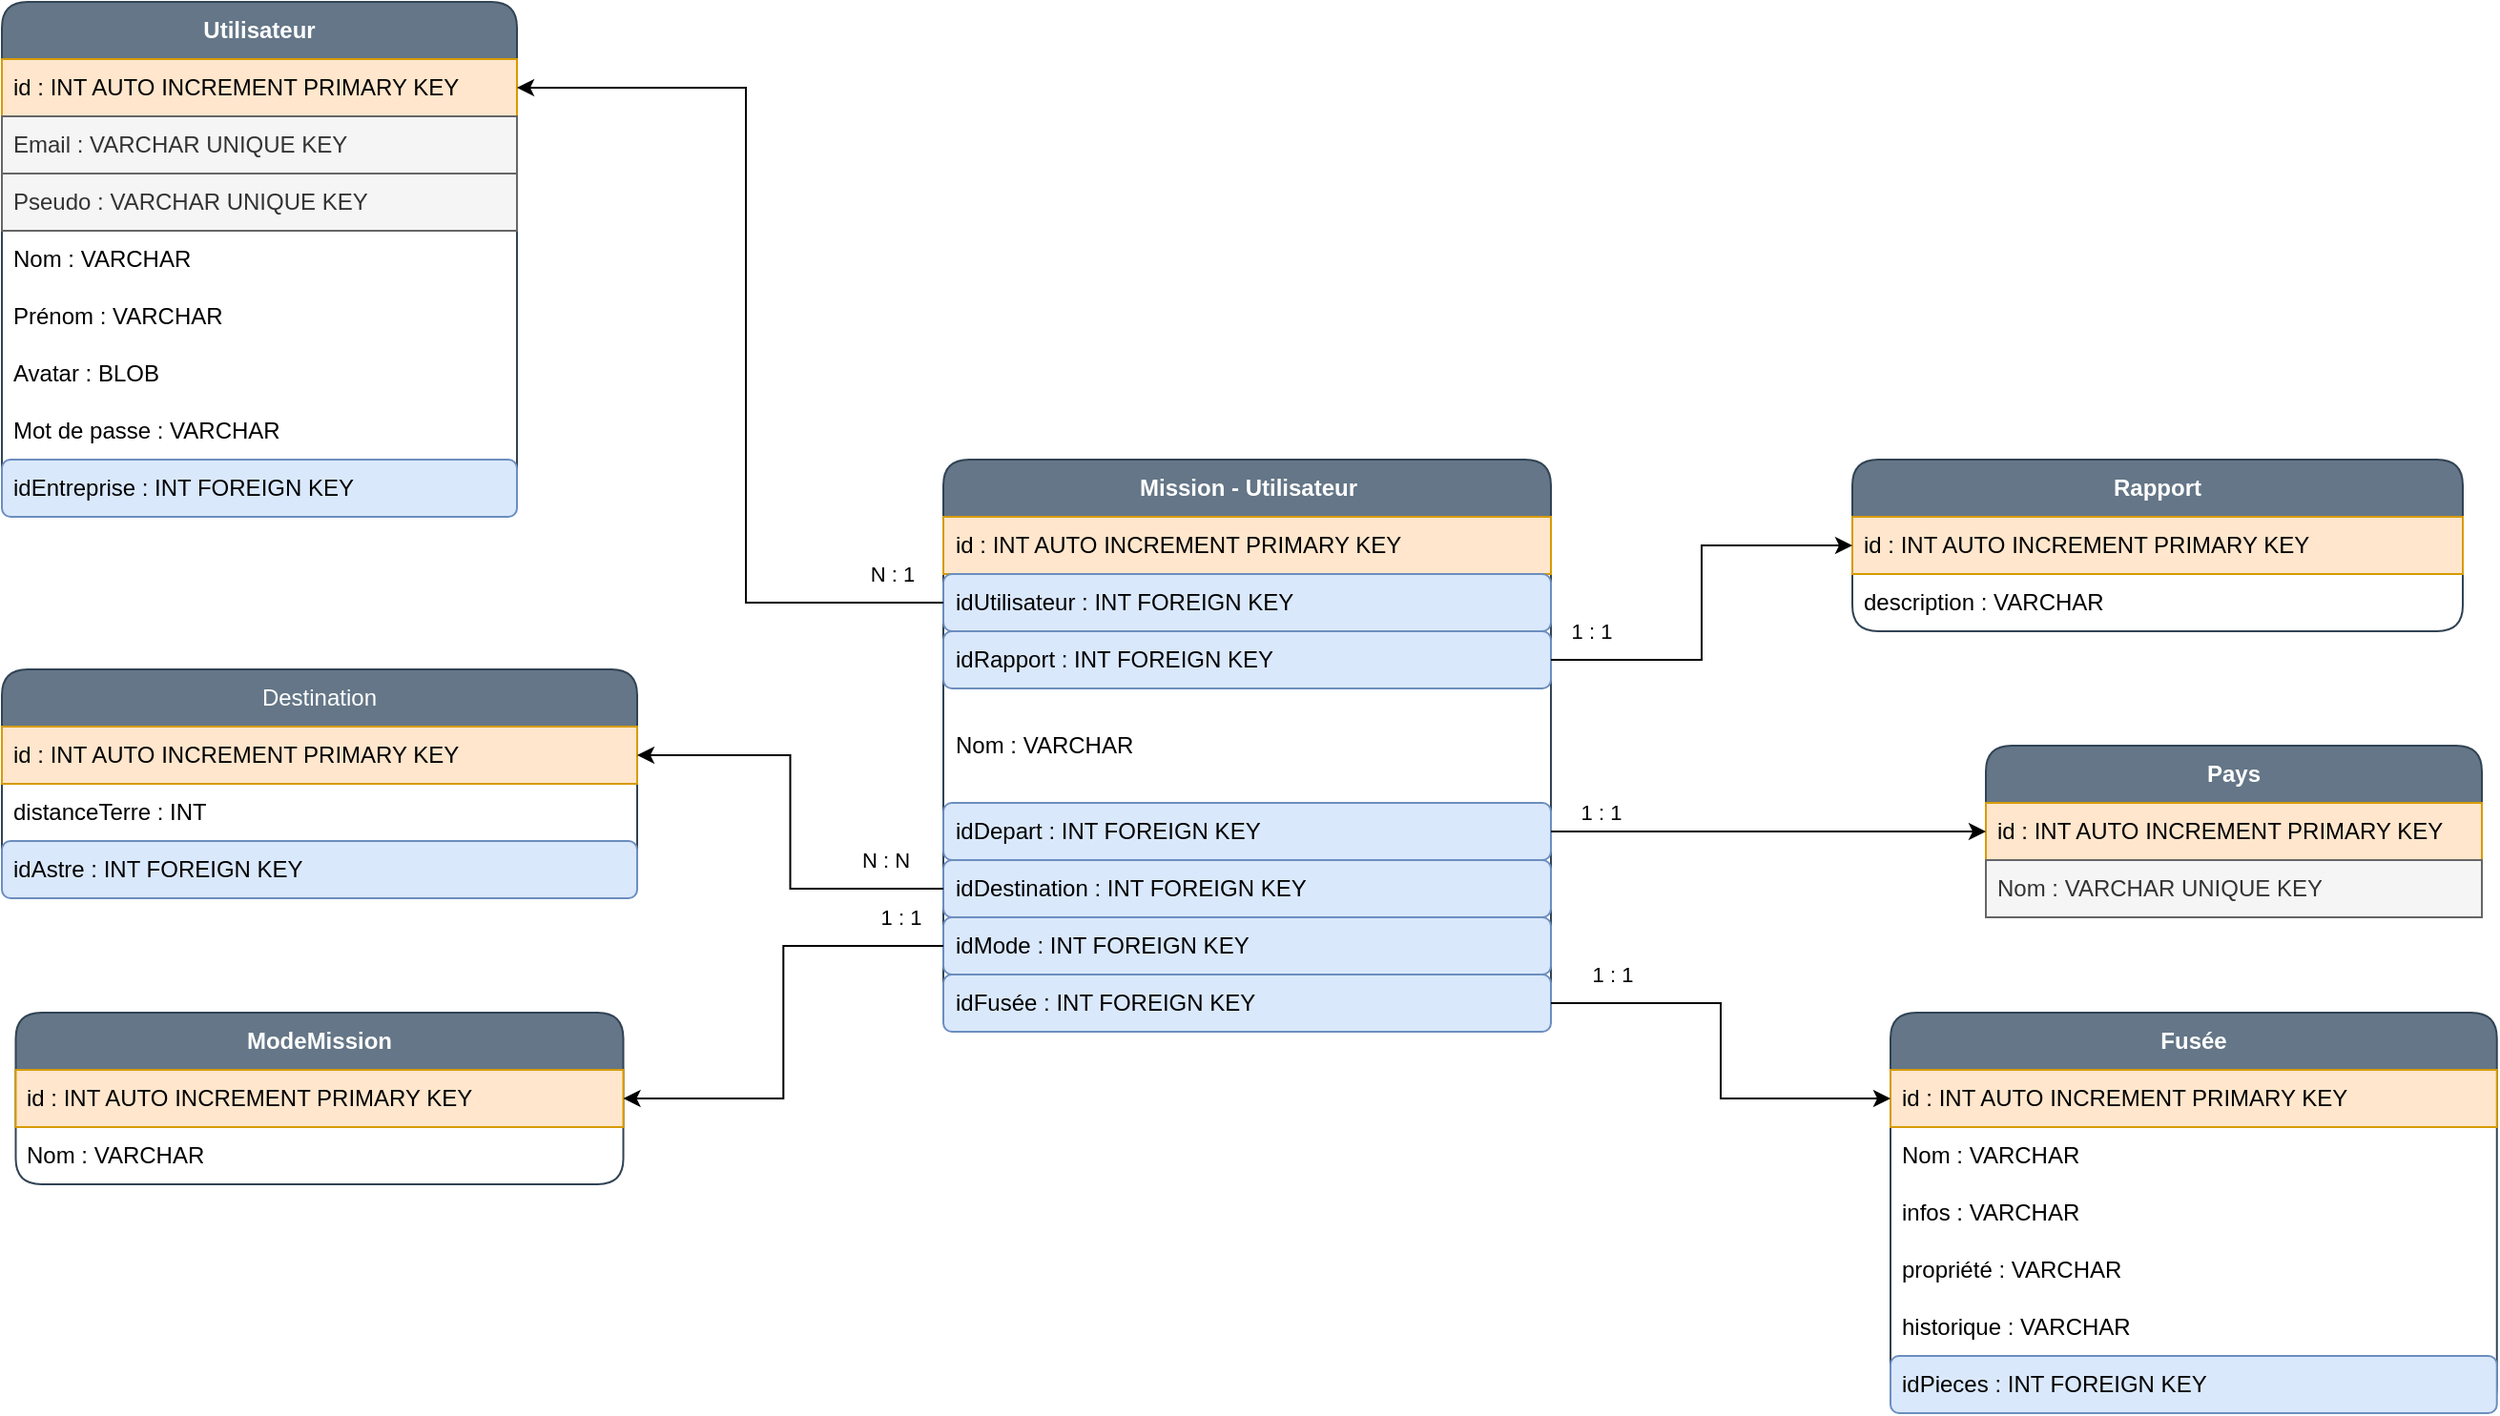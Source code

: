<mxfile version="20.6.0" type="device"><diagram id="ipWDzRAndh9iR1hz0mHY" name="Page-1"><mxGraphModel dx="1924" dy="986" grid="1" gridSize="10" guides="1" tooltips="1" connect="1" arrows="1" fold="1" page="1" pageScale="1" pageWidth="827" pageHeight="1169" math="0" shadow="0"><root><mxCell id="0"/><mxCell id="1" parent="0"/><mxCell id="HCTcj7T49-EHnTnbfIi--1" value="&lt;b&gt;Utilisateur&lt;/b&gt;" style="swimlane;fontStyle=0;childLayout=stackLayout;horizontal=1;startSize=30;horizontalStack=0;resizeParent=1;resizeParentMax=0;resizeLast=0;collapsible=1;marginBottom=0;whiteSpace=wrap;html=1;rounded=1;fillColor=#647687;strokeColor=#314354;fontColor=#ffffff;" vertex="1" parent="1"><mxGeometry x="310" y="360" width="270" height="270" as="geometry"/></mxCell><mxCell id="HCTcj7T49-EHnTnbfIi--2" value="id : INT AUTO INCREMENT PRIMARY KEY" style="text;strokeColor=#d79b00;fillColor=#ffe6cc;align=left;verticalAlign=middle;spacingLeft=4;spacingRight=4;overflow=hidden;points=[[0,0.5],[1,0.5]];portConstraint=eastwest;rotatable=0;whiteSpace=wrap;html=1;" vertex="1" parent="HCTcj7T49-EHnTnbfIi--1"><mxGeometry y="30" width="270" height="30" as="geometry"/></mxCell><mxCell id="HCTcj7T49-EHnTnbfIi--3" value="Email : VARCHAR UNIQUE KEY" style="text;strokeColor=#666666;fillColor=#f5f5f5;align=left;verticalAlign=middle;spacingLeft=4;spacingRight=4;overflow=hidden;points=[[0,0.5],[1,0.5]];portConstraint=eastwest;rotatable=0;whiteSpace=wrap;html=1;fontColor=#333333;" vertex="1" parent="HCTcj7T49-EHnTnbfIi--1"><mxGeometry y="60" width="270" height="30" as="geometry"/></mxCell><mxCell id="HCTcj7T49-EHnTnbfIi--4" value="Pseudo : VARCHAR UNIQUE KEY" style="text;strokeColor=#666666;fillColor=#f5f5f5;align=left;verticalAlign=middle;spacingLeft=4;spacingRight=4;overflow=hidden;points=[[0,0.5],[1,0.5]];portConstraint=eastwest;rotatable=0;whiteSpace=wrap;html=1;fontColor=#333333;" vertex="1" parent="HCTcj7T49-EHnTnbfIi--1"><mxGeometry y="90" width="270" height="30" as="geometry"/></mxCell><mxCell id="HCTcj7T49-EHnTnbfIi--5" value="Nom : VARCHAR" style="text;strokeColor=none;fillColor=none;align=left;verticalAlign=middle;spacingLeft=4;spacingRight=4;overflow=hidden;points=[[0,0.5],[1,0.5]];portConstraint=eastwest;rotatable=0;whiteSpace=wrap;html=1;" vertex="1" parent="HCTcj7T49-EHnTnbfIi--1"><mxGeometry y="120" width="270" height="30" as="geometry"/></mxCell><mxCell id="HCTcj7T49-EHnTnbfIi--6" value="Prénom : VARCHAR" style="text;strokeColor=none;fillColor=none;align=left;verticalAlign=middle;spacingLeft=4;spacingRight=4;overflow=hidden;points=[[0,0.5],[1,0.5]];portConstraint=eastwest;rotatable=0;whiteSpace=wrap;html=1;" vertex="1" parent="HCTcj7T49-EHnTnbfIi--1"><mxGeometry y="150" width="270" height="30" as="geometry"/></mxCell><mxCell id="HCTcj7T49-EHnTnbfIi--7" value="Avatar : BLOB" style="text;strokeColor=none;fillColor=none;align=left;verticalAlign=middle;spacingLeft=4;spacingRight=4;overflow=hidden;points=[[0,0.5],[1,0.5]];portConstraint=eastwest;rotatable=0;whiteSpace=wrap;html=1;" vertex="1" parent="HCTcj7T49-EHnTnbfIi--1"><mxGeometry y="180" width="270" height="30" as="geometry"/></mxCell><mxCell id="HCTcj7T49-EHnTnbfIi--8" value="Mot de passe : VARCHAR" style="text;strokeColor=none;fillColor=none;align=left;verticalAlign=middle;spacingLeft=4;spacingRight=4;overflow=hidden;points=[[0,0.5],[1,0.5]];portConstraint=eastwest;rotatable=0;whiteSpace=wrap;html=1;" vertex="1" parent="HCTcj7T49-EHnTnbfIi--1"><mxGeometry y="210" width="270" height="30" as="geometry"/></mxCell><mxCell id="HCTcj7T49-EHnTnbfIi--9" value="idEntreprise : INT FOREIGN KEY" style="text;strokeColor=#6c8ebf;fillColor=#dae8fc;align=left;verticalAlign=middle;spacingLeft=4;spacingRight=4;overflow=hidden;points=[[0,0.5],[1,0.5]];portConstraint=eastwest;rotatable=0;whiteSpace=wrap;html=1;rounded=1;" vertex="1" parent="HCTcj7T49-EHnTnbfIi--1"><mxGeometry y="240" width="270" height="30" as="geometry"/></mxCell><mxCell id="HCTcj7T49-EHnTnbfIi--10" value="&lt;b&gt;Rapport&lt;/b&gt;" style="swimlane;fontStyle=0;childLayout=stackLayout;horizontal=1;startSize=30;horizontalStack=0;resizeParent=1;resizeParentMax=0;resizeLast=0;collapsible=1;marginBottom=0;whiteSpace=wrap;html=1;rounded=1;fillColor=#647687;fontColor=#ffffff;strokeColor=#314354;" vertex="1" parent="1"><mxGeometry x="1280" y="600" width="320" height="90" as="geometry"/></mxCell><mxCell id="HCTcj7T49-EHnTnbfIi--11" value="id : INT AUTO INCREMENT PRIMARY KEY" style="text;strokeColor=#d79b00;fillColor=#ffe6cc;align=left;verticalAlign=middle;spacingLeft=4;spacingRight=4;overflow=hidden;points=[[0,0.5],[1,0.5]];portConstraint=eastwest;rotatable=0;whiteSpace=wrap;html=1;" vertex="1" parent="HCTcj7T49-EHnTnbfIi--10"><mxGeometry y="30" width="320" height="30" as="geometry"/></mxCell><mxCell id="HCTcj7T49-EHnTnbfIi--12" value="description : VARCHAR" style="text;strokeColor=none;fillColor=none;align=left;verticalAlign=middle;spacingLeft=4;spacingRight=4;overflow=hidden;points=[[0,0.5],[1,0.5]];portConstraint=eastwest;rotatable=0;whiteSpace=wrap;html=1;rounded=1;" vertex="1" parent="HCTcj7T49-EHnTnbfIi--10"><mxGeometry y="60" width="320" height="30" as="geometry"/></mxCell><mxCell id="HCTcj7T49-EHnTnbfIi--13" value="&lt;b&gt;Pays&lt;/b&gt;" style="swimlane;fontStyle=0;childLayout=stackLayout;horizontal=1;startSize=30;horizontalStack=0;resizeParent=1;resizeParentMax=0;resizeLast=0;collapsible=1;marginBottom=0;whiteSpace=wrap;html=1;rounded=1;fillColor=#647687;fontColor=#ffffff;strokeColor=#314354;" vertex="1" parent="1"><mxGeometry x="1350" y="750" width="260" height="90" as="geometry"/></mxCell><mxCell id="HCTcj7T49-EHnTnbfIi--14" value="id : INT AUTO INCREMENT PRIMARY KEY" style="text;strokeColor=#d79b00;fillColor=#ffe6cc;align=left;verticalAlign=middle;spacingLeft=4;spacingRight=4;overflow=hidden;points=[[0,0.5],[1,0.5]];portConstraint=eastwest;rotatable=0;whiteSpace=wrap;html=1;" vertex="1" parent="HCTcj7T49-EHnTnbfIi--13"><mxGeometry y="30" width="260" height="30" as="geometry"/></mxCell><mxCell id="HCTcj7T49-EHnTnbfIi--15" value="Nom : VARCHAR UNIQUE KEY" style="text;strokeColor=#666666;fillColor=#f5f5f5;align=left;verticalAlign=middle;spacingLeft=4;spacingRight=4;overflow=hidden;points=[[0,0.5],[1,0.5]];portConstraint=eastwest;rotatable=0;whiteSpace=wrap;html=1;fontColor=#333333;" vertex="1" parent="HCTcj7T49-EHnTnbfIi--13"><mxGeometry y="60" width="260" height="30" as="geometry"/></mxCell><mxCell id="HCTcj7T49-EHnTnbfIi--16" value="Destination" style="swimlane;fontStyle=0;childLayout=stackLayout;horizontal=1;startSize=30;horizontalStack=0;resizeParent=1;resizeParentMax=0;resizeLast=0;collapsible=1;marginBottom=0;whiteSpace=wrap;html=1;rounded=1;fillColor=#647687;fontColor=#ffffff;strokeColor=#314354;" vertex="1" parent="1"><mxGeometry x="310" y="710" width="333" height="120" as="geometry"/></mxCell><mxCell id="HCTcj7T49-EHnTnbfIi--17" value="id : INT AUTO INCREMENT PRIMARY KEY" style="text;strokeColor=#d79b00;fillColor=#ffe6cc;align=left;verticalAlign=middle;spacingLeft=4;spacingRight=4;overflow=hidden;points=[[0,0.5],[1,0.5]];portConstraint=eastwest;rotatable=0;whiteSpace=wrap;html=1;" vertex="1" parent="HCTcj7T49-EHnTnbfIi--16"><mxGeometry y="30" width="333" height="30" as="geometry"/></mxCell><mxCell id="HCTcj7T49-EHnTnbfIi--18" value="distanceTerre : INT" style="text;strokeColor=none;fillColor=none;align=left;verticalAlign=middle;spacingLeft=4;spacingRight=4;overflow=hidden;points=[[0,0.5],[1,0.5]];portConstraint=eastwest;rotatable=0;whiteSpace=wrap;html=1;rounded=1;" vertex="1" parent="HCTcj7T49-EHnTnbfIi--16"><mxGeometry y="60" width="333" height="30" as="geometry"/></mxCell><mxCell id="HCTcj7T49-EHnTnbfIi--19" value="idAstre : INT FOREIGN KEY" style="text;strokeColor=#6c8ebf;fillColor=#dae8fc;align=left;verticalAlign=middle;spacingLeft=4;spacingRight=4;overflow=hidden;points=[[0,0.5],[1,0.5]];portConstraint=eastwest;rotatable=0;whiteSpace=wrap;html=1;rounded=1;" vertex="1" parent="HCTcj7T49-EHnTnbfIi--16"><mxGeometry y="90" width="333" height="30" as="geometry"/></mxCell><mxCell id="HCTcj7T49-EHnTnbfIi--20" value="&lt;b&gt;Fusée&lt;/b&gt;" style="swimlane;fontStyle=0;childLayout=stackLayout;horizontal=1;startSize=30;horizontalStack=0;resizeParent=1;resizeParentMax=0;resizeLast=0;collapsible=1;marginBottom=0;whiteSpace=wrap;html=1;rounded=1;fillColor=#647687;fontColor=#ffffff;strokeColor=#314354;" vertex="1" parent="1"><mxGeometry x="1300.0" y="890" width="317.87" height="210" as="geometry"/></mxCell><mxCell id="HCTcj7T49-EHnTnbfIi--21" value="id : INT AUTO INCREMENT PRIMARY KEY" style="text;strokeColor=#d79b00;fillColor=#ffe6cc;align=left;verticalAlign=middle;spacingLeft=4;spacingRight=4;overflow=hidden;points=[[0,0.5],[1,0.5]];portConstraint=eastwest;rotatable=0;whiteSpace=wrap;html=1;" vertex="1" parent="HCTcj7T49-EHnTnbfIi--20"><mxGeometry y="30" width="317.87" height="30" as="geometry"/></mxCell><mxCell id="HCTcj7T49-EHnTnbfIi--22" value="Nom : VARCHAR" style="text;strokeColor=none;fillColor=none;align=left;verticalAlign=middle;spacingLeft=4;spacingRight=4;overflow=hidden;points=[[0,0.5],[1,0.5]];portConstraint=eastwest;rotatable=0;whiteSpace=wrap;html=1;" vertex="1" parent="HCTcj7T49-EHnTnbfIi--20"><mxGeometry y="60" width="317.87" height="30" as="geometry"/></mxCell><mxCell id="HCTcj7T49-EHnTnbfIi--23" value="infos : VARCHAR" style="text;strokeColor=none;fillColor=none;align=left;verticalAlign=middle;spacingLeft=4;spacingRight=4;overflow=hidden;points=[[0,0.5],[1,0.5]];portConstraint=eastwest;rotatable=0;whiteSpace=wrap;html=1;rounded=1;" vertex="1" parent="HCTcj7T49-EHnTnbfIi--20"><mxGeometry y="90" width="317.87" height="30" as="geometry"/></mxCell><mxCell id="HCTcj7T49-EHnTnbfIi--24" value="propriété : VARCHAR" style="text;strokeColor=none;fillColor=none;align=left;verticalAlign=middle;spacingLeft=4;spacingRight=4;overflow=hidden;points=[[0,0.5],[1,0.5]];portConstraint=eastwest;rotatable=0;whiteSpace=wrap;html=1;rounded=1;" vertex="1" parent="HCTcj7T49-EHnTnbfIi--20"><mxGeometry y="120" width="317.87" height="30" as="geometry"/></mxCell><mxCell id="HCTcj7T49-EHnTnbfIi--25" value="historique : VARCHAR" style="text;strokeColor=none;fillColor=none;align=left;verticalAlign=middle;spacingLeft=4;spacingRight=4;overflow=hidden;points=[[0,0.5],[1,0.5]];portConstraint=eastwest;rotatable=0;whiteSpace=wrap;html=1;rounded=1;" vertex="1" parent="HCTcj7T49-EHnTnbfIi--20"><mxGeometry y="150" width="317.87" height="30" as="geometry"/></mxCell><mxCell id="HCTcj7T49-EHnTnbfIi--26" value="idPieces : INT FOREIGN KEY" style="text;strokeColor=#6c8ebf;fillColor=#dae8fc;align=left;verticalAlign=middle;spacingLeft=4;spacingRight=4;overflow=hidden;points=[[0,0.5],[1,0.5]];portConstraint=eastwest;rotatable=0;whiteSpace=wrap;html=1;rounded=1;" vertex="1" parent="HCTcj7T49-EHnTnbfIi--20"><mxGeometry y="180" width="317.87" height="30" as="geometry"/></mxCell><mxCell id="HCTcj7T49-EHnTnbfIi--27" value="&lt;b&gt;Mission - Utilisateur&lt;/b&gt;" style="swimlane;fontStyle=0;childLayout=stackLayout;horizontal=1;startSize=30;horizontalStack=0;resizeParent=1;resizeParentMax=0;resizeLast=0;collapsible=1;marginBottom=0;whiteSpace=wrap;html=1;rounded=1;fillColor=#647687;fontColor=#ffffff;strokeColor=#314354;" vertex="1" parent="1"><mxGeometry x="803.5" y="600" width="318.5" height="300" as="geometry"/></mxCell><mxCell id="HCTcj7T49-EHnTnbfIi--28" value="id : INT AUTO INCREMENT PRIMARY KEY" style="text;strokeColor=#d79b00;fillColor=#ffe6cc;align=left;verticalAlign=middle;spacingLeft=4;spacingRight=4;overflow=hidden;points=[[0,0.5],[1,0.5]];portConstraint=eastwest;rotatable=0;whiteSpace=wrap;html=1;" vertex="1" parent="HCTcj7T49-EHnTnbfIi--27"><mxGeometry y="30" width="318.5" height="30" as="geometry"/></mxCell><mxCell id="HCTcj7T49-EHnTnbfIi--29" value="idUtilisateur : INT FOREIGN KEY" style="text;strokeColor=#6c8ebf;fillColor=#dae8fc;align=left;verticalAlign=middle;spacingLeft=4;spacingRight=4;overflow=hidden;points=[[0,0.5],[1,0.5]];portConstraint=eastwest;rotatable=0;whiteSpace=wrap;html=1;rounded=1;" vertex="1" parent="HCTcj7T49-EHnTnbfIi--27"><mxGeometry y="60" width="318.5" height="30" as="geometry"/></mxCell><mxCell id="HCTcj7T49-EHnTnbfIi--30" value="idRapport : INT FOREIGN KEY" style="text;strokeColor=#6c8ebf;fillColor=#dae8fc;align=left;verticalAlign=middle;spacingLeft=4;spacingRight=4;overflow=hidden;points=[[0,0.5],[1,0.5]];portConstraint=eastwest;rotatable=0;whiteSpace=wrap;html=1;rounded=1;" vertex="1" parent="HCTcj7T49-EHnTnbfIi--27"><mxGeometry y="90" width="318.5" height="30" as="geometry"/></mxCell><mxCell id="HCTcj7T49-EHnTnbfIi--31" value="Nom : VARCHAR" style="text;strokeColor=none;fillColor=none;align=left;verticalAlign=middle;spacingLeft=4;spacingRight=4;overflow=hidden;points=[[0,0.5],[1,0.5]];portConstraint=eastwest;rotatable=0;whiteSpace=wrap;html=1;" vertex="1" parent="HCTcj7T49-EHnTnbfIi--27"><mxGeometry y="120" width="318.5" height="60" as="geometry"/></mxCell><mxCell id="HCTcj7T49-EHnTnbfIi--32" value="idDepart : INT FOREIGN KEY" style="text;strokeColor=#6c8ebf;fillColor=#dae8fc;align=left;verticalAlign=middle;spacingLeft=4;spacingRight=4;overflow=hidden;points=[[0,0.5],[1,0.5]];portConstraint=eastwest;rotatable=0;whiteSpace=wrap;html=1;rounded=1;" vertex="1" parent="HCTcj7T49-EHnTnbfIi--27"><mxGeometry y="180" width="318.5" height="30" as="geometry"/></mxCell><mxCell id="HCTcj7T49-EHnTnbfIi--33" value="idDestination : INT FOREIGN KEY" style="text;strokeColor=#6c8ebf;fillColor=#dae8fc;align=left;verticalAlign=middle;spacingLeft=4;spacingRight=4;overflow=hidden;points=[[0,0.5],[1,0.5]];portConstraint=eastwest;rotatable=0;whiteSpace=wrap;html=1;rounded=1;" vertex="1" parent="HCTcj7T49-EHnTnbfIi--27"><mxGeometry y="210" width="318.5" height="30" as="geometry"/></mxCell><mxCell id="HCTcj7T49-EHnTnbfIi--34" value="idMode : INT FOREIGN KEY" style="text;strokeColor=#6c8ebf;fillColor=#dae8fc;align=left;verticalAlign=middle;spacingLeft=4;spacingRight=4;overflow=hidden;points=[[0,0.5],[1,0.5]];portConstraint=eastwest;rotatable=0;whiteSpace=wrap;html=1;rounded=1;" vertex="1" parent="HCTcj7T49-EHnTnbfIi--27"><mxGeometry y="240" width="318.5" height="30" as="geometry"/></mxCell><mxCell id="HCTcj7T49-EHnTnbfIi--35" value="idFusée : INT FOREIGN KEY" style="text;strokeColor=#6c8ebf;fillColor=#dae8fc;align=left;verticalAlign=middle;spacingLeft=4;spacingRight=4;overflow=hidden;points=[[0,0.5],[1,0.5]];portConstraint=eastwest;rotatable=0;whiteSpace=wrap;html=1;rounded=1;" vertex="1" parent="HCTcj7T49-EHnTnbfIi--27"><mxGeometry y="270" width="318.5" height="30" as="geometry"/></mxCell><mxCell id="HCTcj7T49-EHnTnbfIi--36" value="&lt;b&gt;ModeMission&lt;/b&gt;" style="swimlane;fontStyle=0;childLayout=stackLayout;horizontal=1;startSize=30;horizontalStack=0;resizeParent=1;resizeParentMax=0;resizeLast=0;collapsible=1;marginBottom=0;whiteSpace=wrap;html=1;rounded=1;fillColor=#647687;fontColor=#ffffff;strokeColor=#314354;" vertex="1" parent="1"><mxGeometry x="317.25" y="890" width="318.5" height="90" as="geometry"/></mxCell><mxCell id="HCTcj7T49-EHnTnbfIi--37" value="id : INT AUTO INCREMENT PRIMARY KEY" style="text;strokeColor=#d79b00;fillColor=#ffe6cc;align=left;verticalAlign=middle;spacingLeft=4;spacingRight=4;overflow=hidden;points=[[0,0.5],[1,0.5]];portConstraint=eastwest;rotatable=0;whiteSpace=wrap;html=1;" vertex="1" parent="HCTcj7T49-EHnTnbfIi--36"><mxGeometry y="30" width="318.5" height="30" as="geometry"/></mxCell><mxCell id="HCTcj7T49-EHnTnbfIi--38" value="Nom : VARCHAR" style="text;strokeColor=none;fillColor=none;align=left;verticalAlign=middle;spacingLeft=4;spacingRight=4;overflow=hidden;points=[[0,0.5],[1,0.5]];portConstraint=eastwest;rotatable=0;whiteSpace=wrap;html=1;" vertex="1" parent="HCTcj7T49-EHnTnbfIi--36"><mxGeometry y="60" width="318.5" height="30" as="geometry"/></mxCell><mxCell id="HCTcj7T49-EHnTnbfIi--39" style="edgeStyle=orthogonalEdgeStyle;rounded=0;orthogonalLoop=1;jettySize=auto;html=1;entryX=1;entryY=0.5;entryDx=0;entryDy=0;exitX=0;exitY=0.5;exitDx=0;exitDy=0;" edge="1" parent="1" source="HCTcj7T49-EHnTnbfIi--29" target="HCTcj7T49-EHnTnbfIi--2"><mxGeometry relative="1" as="geometry"><Array as="points"><mxPoint x="700" y="675"/><mxPoint x="700" y="405"/></Array></mxGeometry></mxCell><mxCell id="HCTcj7T49-EHnTnbfIi--40" value="N : 1&amp;nbsp;" style="edgeLabel;html=1;align=center;verticalAlign=middle;resizable=0;points=[];" vertex="1" connectable="0" parent="HCTcj7T49-EHnTnbfIi--39"><mxGeometry x="-0.896" y="-2" relative="1" as="geometry"><mxPoint y="-13" as="offset"/></mxGeometry></mxCell><mxCell id="HCTcj7T49-EHnTnbfIi--41" style="edgeStyle=orthogonalEdgeStyle;rounded=0;orthogonalLoop=1;jettySize=auto;html=1;entryX=1;entryY=0.5;entryDx=0;entryDy=0;" edge="1" parent="1" source="HCTcj7T49-EHnTnbfIi--33" target="HCTcj7T49-EHnTnbfIi--17"><mxGeometry relative="1" as="geometry"/></mxCell><mxCell id="HCTcj7T49-EHnTnbfIi--42" value="N : N" style="edgeLabel;html=1;align=center;verticalAlign=middle;resizable=0;points=[];" vertex="1" connectable="0" parent="HCTcj7T49-EHnTnbfIi--41"><mxGeometry x="-0.817" y="-2" relative="1" as="geometry"><mxPoint x="-10" y="-13" as="offset"/></mxGeometry></mxCell><mxCell id="HCTcj7T49-EHnTnbfIi--43" style="edgeStyle=orthogonalEdgeStyle;rounded=0;orthogonalLoop=1;jettySize=auto;html=1;entryX=1;entryY=0.5;entryDx=0;entryDy=0;" edge="1" parent="1" source="HCTcj7T49-EHnTnbfIi--34" target="HCTcj7T49-EHnTnbfIi--36"><mxGeometry relative="1" as="geometry"/></mxCell><mxCell id="HCTcj7T49-EHnTnbfIi--44" value="1 : 1" style="edgeLabel;html=1;align=center;verticalAlign=middle;resizable=0;points=[];" vertex="1" connectable="0" parent="HCTcj7T49-EHnTnbfIi--43"><mxGeometry x="-0.904" y="-1" relative="1" as="geometry"><mxPoint x="-11" y="-14" as="offset"/></mxGeometry></mxCell><mxCell id="HCTcj7T49-EHnTnbfIi--46" style="edgeStyle=orthogonalEdgeStyle;rounded=0;orthogonalLoop=1;jettySize=auto;html=1;entryX=0;entryY=0.5;entryDx=0;entryDy=0;" edge="1" parent="1" source="HCTcj7T49-EHnTnbfIi--30" target="HCTcj7T49-EHnTnbfIi--11"><mxGeometry relative="1" as="geometry"/></mxCell><mxCell id="HCTcj7T49-EHnTnbfIi--47" value="1 : 1" style="edgeLabel;html=1;align=center;verticalAlign=middle;resizable=0;points=[];" vertex="1" connectable="0" parent="HCTcj7T49-EHnTnbfIi--46"><mxGeometry x="-0.81" y="-3" relative="1" as="geometry"><mxPoint y="-18" as="offset"/></mxGeometry></mxCell><mxCell id="HCTcj7T49-EHnTnbfIi--49" style="edgeStyle=orthogonalEdgeStyle;rounded=0;orthogonalLoop=1;jettySize=auto;html=1;entryX=0;entryY=0.5;entryDx=0;entryDy=0;" edge="1" parent="1" source="HCTcj7T49-EHnTnbfIi--32" target="HCTcj7T49-EHnTnbfIi--14"><mxGeometry relative="1" as="geometry"/></mxCell><mxCell id="HCTcj7T49-EHnTnbfIi--50" value="1 : 1" style="edgeLabel;html=1;align=center;verticalAlign=middle;resizable=0;points=[];" vertex="1" connectable="0" parent="HCTcj7T49-EHnTnbfIi--49"><mxGeometry x="-0.773" y="-1" relative="1" as="geometry"><mxPoint y="-11" as="offset"/></mxGeometry></mxCell><mxCell id="HCTcj7T49-EHnTnbfIi--51" style="edgeStyle=orthogonalEdgeStyle;rounded=0;orthogonalLoop=1;jettySize=auto;html=1;entryX=0;entryY=0.5;entryDx=0;entryDy=0;" edge="1" parent="1" source="HCTcj7T49-EHnTnbfIi--35" target="HCTcj7T49-EHnTnbfIi--21"><mxGeometry relative="1" as="geometry"/></mxCell><mxCell id="HCTcj7T49-EHnTnbfIi--52" value="1 : 1" style="edgeLabel;html=1;align=center;verticalAlign=middle;resizable=0;points=[];" vertex="1" connectable="0" parent="HCTcj7T49-EHnTnbfIi--51"><mxGeometry x="-0.725" y="1" relative="1" as="geometry"><mxPoint y="-14" as="offset"/></mxGeometry></mxCell></root></mxGraphModel></diagram></mxfile>